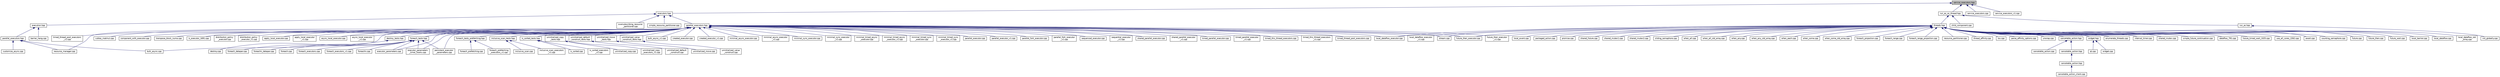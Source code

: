 digraph "service_executors.hpp"
{
  edge [fontname="Helvetica",fontsize="10",labelfontname="Helvetica",labelfontsize="10"];
  node [fontname="Helvetica",fontsize="10",shape=record];
  Node384 [label="service_executors.hpp",height=0.2,width=0.4,color="black", fillcolor="grey75", style="filled", fontcolor="black"];
  Node384 -> Node385 [dir="back",color="midnightblue",fontsize="10",style="solid",fontname="Helvetica"];
  Node385 [label="executors.hpp",height=0.2,width=0.4,color="black", fillcolor="white", style="filled",URL="$d6/d4e/parallel_2executors_8hpp.html"];
  Node385 -> Node386 [dir="back",color="midnightblue",fontsize="10",style="solid",fontname="Helvetica"];
  Node386 [label="oversubscribing_resource\l_partitioner.cpp",height=0.2,width=0.4,color="black", fillcolor="white", style="filled",URL="$dd/dee/oversubscribing__resource__partitioner_8cpp.html"];
  Node385 -> Node387 [dir="back",color="midnightblue",fontsize="10",style="solid",fontname="Helvetica"];
  Node387 [label="simple_resource_partitioner.cpp",height=0.2,width=0.4,color="black", fillcolor="white", style="filled",URL="$d5/df9/simple__resource__partitioner_8cpp.html"];
  Node385 -> Node388 [dir="back",color="midnightblue",fontsize="10",style="solid",fontname="Helvetica"];
  Node388 [label="parallel_executors.hpp",height=0.2,width=0.4,color="black", fillcolor="white", style="filled",URL="$d5/d19/parallel__executors_8hpp.html"];
  Node388 -> Node389 [dir="back",color="midnightblue",fontsize="10",style="solid",fontname="Helvetica"];
  Node389 [label="cublas_matmul.cpp",height=0.2,width=0.4,color="black", fillcolor="white", style="filled",URL="$dd/d84/cublas__matmul_8cpp.html"];
  Node388 -> Node390 [dir="back",color="midnightblue",fontsize="10",style="solid",fontname="Helvetica"];
  Node390 [label="component_with_executor.cpp",height=0.2,width=0.4,color="black", fillcolor="white", style="filled",URL="$d4/d20/component__with__executor_8cpp.html"];
  Node388 -> Node391 [dir="back",color="midnightblue",fontsize="10",style="solid",fontname="Helvetica"];
  Node391 [label="transpose_block_numa.cpp",height=0.2,width=0.4,color="black", fillcolor="white", style="filled",URL="$dd/d3b/transpose__block__numa_8cpp.html"];
  Node388 -> Node392 [dir="back",color="midnightblue",fontsize="10",style="solid",fontname="Helvetica"];
  Node392 [label="stream.cpp",height=0.2,width=0.4,color="black", fillcolor="white", style="filled",URL="$da/d5f/stream_8cpp.html"];
  Node388 -> Node393 [dir="back",color="midnightblue",fontsize="10",style="solid",fontname="Helvetica"];
  Node393 [label="is_executor_1691.cpp",height=0.2,width=0.4,color="black", fillcolor="white", style="filled",URL="$d2/d1e/is__executor__1691_8cpp.html"];
  Node388 -> Node394 [dir="back",color="midnightblue",fontsize="10",style="solid",fontname="Helvetica"];
  Node394 [label="distribution_policy\l_executor.cpp",height=0.2,width=0.4,color="black", fillcolor="white", style="filled",URL="$da/d92/distribution__policy__executor_8cpp.html"];
  Node388 -> Node395 [dir="back",color="midnightblue",fontsize="10",style="solid",fontname="Helvetica"];
  Node395 [label="distribution_policy\l_executor_v1.cpp",height=0.2,width=0.4,color="black", fillcolor="white", style="filled",URL="$dd/d43/distribution__policy__executor__v1_8cpp.html"];
  Node388 -> Node396 [dir="back",color="midnightblue",fontsize="10",style="solid",fontname="Helvetica"];
  Node396 [label="apply_local_executor.cpp",height=0.2,width=0.4,color="black", fillcolor="white", style="filled",URL="$db/d84/apply__local__executor_8cpp.html"];
  Node388 -> Node397 [dir="back",color="midnightblue",fontsize="10",style="solid",fontname="Helvetica"];
  Node397 [label="apply_local_executor\l_v1.cpp",height=0.2,width=0.4,color="black", fillcolor="white", style="filled",URL="$dd/d53/apply__local__executor__v1_8cpp.html"];
  Node388 -> Node398 [dir="back",color="midnightblue",fontsize="10",style="solid",fontname="Helvetica"];
  Node398 [label="async_local_executor.cpp",height=0.2,width=0.4,color="black", fillcolor="white", style="filled",URL="$d4/dce/async__local__executor_8cpp.html"];
  Node388 -> Node399 [dir="back",color="midnightblue",fontsize="10",style="solid",fontname="Helvetica"];
  Node399 [label="async_local_executor\l_v1.cpp",height=0.2,width=0.4,color="black", fillcolor="white", style="filled",URL="$da/d4a/async__local__executor__v1_8cpp.html"];
  Node388 -> Node400 [dir="back",color="midnightblue",fontsize="10",style="solid",fontname="Helvetica"];
  Node400 [label="future_then_executor.cpp",height=0.2,width=0.4,color="black", fillcolor="white", style="filled",URL="$df/dbe/future__then__executor_8cpp.html"];
  Node388 -> Node401 [dir="back",color="midnightblue",fontsize="10",style="solid",fontname="Helvetica"];
  Node401 [label="future_then_executor\l_v1.cpp",height=0.2,width=0.4,color="black", fillcolor="white", style="filled",URL="$de/dc5/future__then__executor__v1_8cpp.html"];
  Node388 -> Node402 [dir="back",color="midnightblue",fontsize="10",style="solid",fontname="Helvetica"];
  Node402 [label="local_dataflow_executor.cpp",height=0.2,width=0.4,color="black", fillcolor="white", style="filled",URL="$d2/d73/local__dataflow__executor_8cpp.html"];
  Node388 -> Node403 [dir="back",color="midnightblue",fontsize="10",style="solid",fontname="Helvetica"];
  Node403 [label="local_dataflow_executor\l_v1.cpp",height=0.2,width=0.4,color="black", fillcolor="white", style="filled",URL="$df/d49/local__dataflow__executor__v1_8cpp.html"];
  Node388 -> Node404 [dir="back",color="midnightblue",fontsize="10",style="solid",fontname="Helvetica"];
  Node404 [label="destroy_tests.hpp",height=0.2,width=0.4,color="black", fillcolor="white", style="filled",URL="$db/d13/destroy__tests_8hpp.html"];
  Node404 -> Node405 [dir="back",color="midnightblue",fontsize="10",style="solid",fontname="Helvetica"];
  Node405 [label="destroy.cpp",height=0.2,width=0.4,color="black", fillcolor="white", style="filled",URL="$dd/d93/destroy_8cpp.html"];
  Node388 -> Node406 [dir="back",color="midnightblue",fontsize="10",style="solid",fontname="Helvetica"];
  Node406 [label="foreach_tests.hpp",height=0.2,width=0.4,color="black", fillcolor="white", style="filled",URL="$d4/d2c/algorithms_2foreach__tests_8hpp.html"];
  Node406 -> Node407 [dir="back",color="midnightblue",fontsize="10",style="solid",fontname="Helvetica"];
  Node407 [label="foreach.cpp",height=0.2,width=0.4,color="black", fillcolor="white", style="filled",URL="$d1/d33/foreach_8cpp.html"];
  Node406 -> Node408 [dir="back",color="midnightblue",fontsize="10",style="solid",fontname="Helvetica"];
  Node408 [label="foreach_executors.cpp",height=0.2,width=0.4,color="black", fillcolor="white", style="filled",URL="$d3/d54/foreach__executors_8cpp.html"];
  Node406 -> Node409 [dir="back",color="midnightblue",fontsize="10",style="solid",fontname="Helvetica"];
  Node409 [label="foreach_executors_v1.cpp",height=0.2,width=0.4,color="black", fillcolor="white", style="filled",URL="$dd/dda/foreach__executors__v1_8cpp.html"];
  Node406 -> Node410 [dir="back",color="midnightblue",fontsize="10",style="solid",fontname="Helvetica"];
  Node410 [label="foreachn.cpp",height=0.2,width=0.4,color="black", fillcolor="white", style="filled",URL="$d3/d1b/foreachn_8cpp.html"];
  Node406 -> Node411 [dir="back",color="midnightblue",fontsize="10",style="solid",fontname="Helvetica"];
  Node411 [label="foreach_datapar.cpp",height=0.2,width=0.4,color="black", fillcolor="white", style="filled",URL="$da/dfb/foreach__datapar_8cpp.html"];
  Node406 -> Node412 [dir="back",color="midnightblue",fontsize="10",style="solid",fontname="Helvetica"];
  Node412 [label="foreachn_datapar.cpp",height=0.2,width=0.4,color="black", fillcolor="white", style="filled",URL="$d3/ddd/foreachn__datapar_8cpp.html"];
  Node406 -> Node413 [dir="back",color="midnightblue",fontsize="10",style="solid",fontname="Helvetica"];
  Node413 [label="executor_parameters.cpp",height=0.2,width=0.4,color="black", fillcolor="white", style="filled",URL="$dc/d90/executor__parameters_8cpp.html"];
  Node406 -> Node414 [dir="back",color="midnightblue",fontsize="10",style="solid",fontname="Helvetica"];
  Node414 [label="executor_parameters\l_timer_hooks.cpp",height=0.2,width=0.4,color="black", fillcolor="white", style="filled",URL="$d4/d85/executor__parameters__timer__hooks_8cpp.html"];
  Node406 -> Node415 [dir="back",color="midnightblue",fontsize="10",style="solid",fontname="Helvetica"];
  Node415 [label="persistent_executor\l_parameters.cpp",height=0.2,width=0.4,color="black", fillcolor="white", style="filled",URL="$db/d9b/persistent__executor__parameters_8cpp.html"];
  Node388 -> Node416 [dir="back",color="midnightblue",fontsize="10",style="solid",fontname="Helvetica"];
  Node416 [label="foreach_tests_prefetching.hpp",height=0.2,width=0.4,color="black", fillcolor="white", style="filled",URL="$de/d0e/foreach__tests__prefetching_8hpp.html"];
  Node416 -> Node417 [dir="back",color="midnightblue",fontsize="10",style="solid",fontname="Helvetica"];
  Node417 [label="foreach_prefetching.cpp",height=0.2,width=0.4,color="black", fillcolor="white", style="filled",URL="$d4/df0/foreach__prefetching_8cpp.html"];
  Node416 -> Node418 [dir="back",color="midnightblue",fontsize="10",style="solid",fontname="Helvetica"];
  Node418 [label="foreach_prefetching\l_executors_v1.cpp",height=0.2,width=0.4,color="black", fillcolor="white", style="filled",URL="$dd/d50/foreach__prefetching__executors__v1_8cpp.html"];
  Node388 -> Node419 [dir="back",color="midnightblue",fontsize="10",style="solid",fontname="Helvetica"];
  Node419 [label="inclusive_scan_tests.hpp",height=0.2,width=0.4,color="black", fillcolor="white", style="filled",URL="$d1/d1e/inclusive__scan__tests_8hpp.html"];
  Node419 -> Node420 [dir="back",color="midnightblue",fontsize="10",style="solid",fontname="Helvetica"];
  Node420 [label="inclusive_scan.cpp",height=0.2,width=0.4,color="black", fillcolor="white", style="filled",URL="$d4/d31/inclusive__scan_8cpp.html"];
  Node419 -> Node421 [dir="back",color="midnightblue",fontsize="10",style="solid",fontname="Helvetica"];
  Node421 [label="inclusive_scan_executors\l_v1.cpp",height=0.2,width=0.4,color="black", fillcolor="white", style="filled",URL="$da/dda/inclusive__scan__executors__v1_8cpp.html"];
  Node388 -> Node422 [dir="back",color="midnightblue",fontsize="10",style="solid",fontname="Helvetica"];
  Node422 [label="is_sorted_tests.hpp",height=0.2,width=0.4,color="black", fillcolor="white", style="filled",URL="$d7/d7f/is__sorted__tests_8hpp.html"];
  Node422 -> Node423 [dir="back",color="midnightblue",fontsize="10",style="solid",fontname="Helvetica"];
  Node423 [label="is_sorted.cpp",height=0.2,width=0.4,color="black", fillcolor="white", style="filled",URL="$df/d8f/is__sorted_8cpp.html"];
  Node422 -> Node424 [dir="back",color="midnightblue",fontsize="10",style="solid",fontname="Helvetica"];
  Node424 [label="is_sorted_executors\l_v1.cpp",height=0.2,width=0.4,color="black", fillcolor="white", style="filled",URL="$d1/d98/is__sorted__executors__v1_8cpp.html"];
  Node388 -> Node425 [dir="back",color="midnightblue",fontsize="10",style="solid",fontname="Helvetica"];
  Node425 [label="uninitialized_copy\l_tests.hpp",height=0.2,width=0.4,color="black", fillcolor="white", style="filled",URL="$d4/dae/uninitialized__copy__tests_8hpp.html"];
  Node425 -> Node426 [dir="back",color="midnightblue",fontsize="10",style="solid",fontname="Helvetica"];
  Node426 [label="uninitialized_copy.cpp",height=0.2,width=0.4,color="black", fillcolor="white", style="filled",URL="$d7/d92/uninitialized__copy_8cpp.html"];
  Node425 -> Node427 [dir="back",color="midnightblue",fontsize="10",style="solid",fontname="Helvetica"];
  Node427 [label="uninitialized_copy\l_executors_v1.cpp",height=0.2,width=0.4,color="black", fillcolor="white", style="filled",URL="$da/d28/uninitialized__copy__executors__v1_8cpp.html"];
  Node388 -> Node428 [dir="back",color="midnightblue",fontsize="10",style="solid",fontname="Helvetica"];
  Node428 [label="uninitialized_default\l_construct_tests.hpp",height=0.2,width=0.4,color="black", fillcolor="white", style="filled",URL="$de/def/uninitialized__default__construct__tests_8hpp.html"];
  Node428 -> Node429 [dir="back",color="midnightblue",fontsize="10",style="solid",fontname="Helvetica"];
  Node429 [label="uninitialized_default\l_construct.cpp",height=0.2,width=0.4,color="black", fillcolor="white", style="filled",URL="$d0/d35/uninitialized__default__construct_8cpp.html"];
  Node388 -> Node430 [dir="back",color="midnightblue",fontsize="10",style="solid",fontname="Helvetica"];
  Node430 [label="uninitialized_move\l_tests.hpp",height=0.2,width=0.4,color="black", fillcolor="white", style="filled",URL="$d4/daa/uninitialized__move__tests_8hpp.html"];
  Node430 -> Node431 [dir="back",color="midnightblue",fontsize="10",style="solid",fontname="Helvetica"];
  Node431 [label="uninitialized_move.cpp",height=0.2,width=0.4,color="black", fillcolor="white", style="filled",URL="$d9/da0/uninitialized__move_8cpp.html"];
  Node388 -> Node432 [dir="back",color="midnightblue",fontsize="10",style="solid",fontname="Helvetica"];
  Node432 [label="uninitialized_value\l_construct_tests.hpp",height=0.2,width=0.4,color="black", fillcolor="white", style="filled",URL="$dc/d40/uninitialized__value__construct__tests_8hpp.html"];
  Node432 -> Node433 [dir="back",color="midnightblue",fontsize="10",style="solid",fontname="Helvetica"];
  Node433 [label="uninitialized_value\l_construct.cpp",height=0.2,width=0.4,color="black", fillcolor="white", style="filled",URL="$de/d0f/uninitialized__value__construct_8cpp.html"];
  Node388 -> Node434 [dir="back",color="midnightblue",fontsize="10",style="solid",fontname="Helvetica"];
  Node434 [label="bulk_async.cpp",height=0.2,width=0.4,color="black", fillcolor="white", style="filled",URL="$d2/d56/bulk__async_8cpp.html"];
  Node388 -> Node435 [dir="back",color="midnightblue",fontsize="10",style="solid",fontname="Helvetica"];
  Node435 [label="bulk_async_v1.cpp",height=0.2,width=0.4,color="black", fillcolor="white", style="filled",URL="$d5/d1d/bulk__async__v1_8cpp.html"];
  Node388 -> Node436 [dir="back",color="midnightblue",fontsize="10",style="solid",fontname="Helvetica"];
  Node436 [label="created_executor.cpp",height=0.2,width=0.4,color="black", fillcolor="white", style="filled",URL="$d9/dca/created__executor_8cpp.html"];
  Node388 -> Node437 [dir="back",color="midnightblue",fontsize="10",style="solid",fontname="Helvetica"];
  Node437 [label="created_executor_v1.cpp",height=0.2,width=0.4,color="black", fillcolor="white", style="filled",URL="$de/ddd/created__executor__v1_8cpp.html"];
  Node388 -> Node413 [dir="back",color="midnightblue",fontsize="10",style="solid",fontname="Helvetica"];
  Node388 -> Node414 [dir="back",color="midnightblue",fontsize="10",style="solid",fontname="Helvetica"];
  Node388 -> Node438 [dir="back",color="midnightblue",fontsize="10",style="solid",fontname="Helvetica"];
  Node438 [label="minimal_async_executor.cpp",height=0.2,width=0.4,color="black", fillcolor="white", style="filled",URL="$d8/d83/minimal__async__executor_8cpp.html"];
  Node388 -> Node439 [dir="back",color="midnightblue",fontsize="10",style="solid",fontname="Helvetica"];
  Node439 [label="minimal_async_executor\l_v1.cpp",height=0.2,width=0.4,color="black", fillcolor="white", style="filled",URL="$d3/d41/minimal__async__executor__v1_8cpp.html"];
  Node388 -> Node440 [dir="back",color="midnightblue",fontsize="10",style="solid",fontname="Helvetica"];
  Node440 [label="minimal_sync_executor.cpp",height=0.2,width=0.4,color="black", fillcolor="white", style="filled",URL="$d3/ded/minimal__sync__executor_8cpp.html"];
  Node388 -> Node441 [dir="back",color="midnightblue",fontsize="10",style="solid",fontname="Helvetica"];
  Node441 [label="minimal_sync_executor\l_v1.cpp",height=0.2,width=0.4,color="black", fillcolor="white", style="filled",URL="$d8/d5e/minimal__sync__executor__v1_8cpp.html"];
  Node388 -> Node442 [dir="back",color="midnightblue",fontsize="10",style="solid",fontname="Helvetica"];
  Node442 [label="minimal_timed_async\l_executor.cpp",height=0.2,width=0.4,color="black", fillcolor="white", style="filled",URL="$d7/de3/minimal__timed__async__executor_8cpp.html"];
  Node388 -> Node443 [dir="back",color="midnightblue",fontsize="10",style="solid",fontname="Helvetica"];
  Node443 [label="minimal_timed_async\l_executor_v1.cpp",height=0.2,width=0.4,color="black", fillcolor="white", style="filled",URL="$dc/d41/minimal__timed__async__executor__v1_8cpp.html"];
  Node388 -> Node444 [dir="back",color="midnightblue",fontsize="10",style="solid",fontname="Helvetica"];
  Node444 [label="minimal_timed_sync\l_executor.cpp",height=0.2,width=0.4,color="black", fillcolor="white", style="filled",URL="$d0/dc2/minimal__timed__sync__executor_8cpp.html"];
  Node388 -> Node445 [dir="back",color="midnightblue",fontsize="10",style="solid",fontname="Helvetica"];
  Node445 [label="minimal_timed_sync\l_executor_v1.cpp",height=0.2,width=0.4,color="black", fillcolor="white", style="filled",URL="$d8/db4/minimal__timed__sync__executor__v1_8cpp.html"];
  Node388 -> Node446 [dir="back",color="midnightblue",fontsize="10",style="solid",fontname="Helvetica"];
  Node446 [label="parallel_executor.cpp",height=0.2,width=0.4,color="black", fillcolor="white", style="filled",URL="$de/d9d/parallel__executor_8cpp.html"];
  Node388 -> Node447 [dir="back",color="midnightblue",fontsize="10",style="solid",fontname="Helvetica"];
  Node447 [label="parallel_executor_v1.cpp",height=0.2,width=0.4,color="black", fillcolor="white", style="filled",URL="$d4/db4/parallel__executor__v1_8cpp.html"];
  Node388 -> Node448 [dir="back",color="midnightblue",fontsize="10",style="solid",fontname="Helvetica"];
  Node448 [label="parallel_fork_executor.cpp",height=0.2,width=0.4,color="black", fillcolor="white", style="filled",URL="$d3/d7a/parallel__fork__executor_8cpp.html"];
  Node388 -> Node449 [dir="back",color="midnightblue",fontsize="10",style="solid",fontname="Helvetica"];
  Node449 [label="parallel_fork_executor\l_v1.cpp",height=0.2,width=0.4,color="black", fillcolor="white", style="filled",URL="$d2/d6e/parallel__fork__executor__v1_8cpp.html"];
  Node388 -> Node415 [dir="back",color="midnightblue",fontsize="10",style="solid",fontname="Helvetica"];
  Node388 -> Node450 [dir="back",color="midnightblue",fontsize="10",style="solid",fontname="Helvetica"];
  Node450 [label="sequenced_executor.cpp",height=0.2,width=0.4,color="black", fillcolor="white", style="filled",URL="$db/d8b/sequenced__executor_8cpp.html"];
  Node388 -> Node451 [dir="back",color="midnightblue",fontsize="10",style="solid",fontname="Helvetica"];
  Node451 [label="sequential_executor\l_v1.cpp",height=0.2,width=0.4,color="black", fillcolor="white", style="filled",URL="$dc/d59/sequential__executor__v1_8cpp.html"];
  Node388 -> Node452 [dir="back",color="midnightblue",fontsize="10",style="solid",fontname="Helvetica"];
  Node452 [label="shared_parallel_executor.cpp",height=0.2,width=0.4,color="black", fillcolor="white", style="filled",URL="$d9/d62/shared__parallel__executor_8cpp.html"];
  Node388 -> Node453 [dir="back",color="midnightblue",fontsize="10",style="solid",fontname="Helvetica"];
  Node453 [label="shared_parallel_executor\l_v1.cpp",height=0.2,width=0.4,color="black", fillcolor="white", style="filled",URL="$d3/d6f/shared__parallel__executor__v1_8cpp.html"];
  Node388 -> Node454 [dir="back",color="midnightblue",fontsize="10",style="solid",fontname="Helvetica"];
  Node454 [label="timed_parallel_executor.cpp",height=0.2,width=0.4,color="black", fillcolor="white", style="filled",URL="$d6/d72/timed__parallel__executor_8cpp.html"];
  Node388 -> Node455 [dir="back",color="midnightblue",fontsize="10",style="solid",fontname="Helvetica"];
  Node455 [label="timed_parallel_executor\l_v1.cpp",height=0.2,width=0.4,color="black", fillcolor="white", style="filled",URL="$d7/dd1/timed__parallel__executor__v1_8cpp.html"];
  Node388 -> Node456 [dir="back",color="midnightblue",fontsize="10",style="solid",fontname="Helvetica"];
  Node456 [label="timed_this_thread_executors.cpp",height=0.2,width=0.4,color="black", fillcolor="white", style="filled",URL="$dc/dc3/timed__this__thread__executors_8cpp.html"];
  Node388 -> Node457 [dir="back",color="midnightblue",fontsize="10",style="solid",fontname="Helvetica"];
  Node457 [label="timed_this_thread_executors\l_v1.cpp",height=0.2,width=0.4,color="black", fillcolor="white", style="filled",URL="$d2/d52/timed__this__thread__executors__v1_8cpp.html"];
  Node388 -> Node458 [dir="back",color="midnightblue",fontsize="10",style="solid",fontname="Helvetica"];
  Node458 [label="timed_thread_pool_executors.cpp",height=0.2,width=0.4,color="black", fillcolor="white", style="filled",URL="$d7/d74/timed__thread__pool__executors_8cpp.html"];
  Node388 -> Node459 [dir="back",color="midnightblue",fontsize="10",style="solid",fontname="Helvetica"];
  Node459 [label="timed_thread_pool_executors\l_v1.cpp",height=0.2,width=0.4,color="black", fillcolor="white", style="filled",URL="$dd/d64/timed__thread__pool__executors__v1_8cpp.html"];
  Node388 -> Node460 [dir="back",color="midnightblue",fontsize="10",style="solid",fontname="Helvetica"];
  Node460 [label="resource_manager.cpp",height=0.2,width=0.4,color="black", fillcolor="white", style="filled",URL="$d8/d2f/tests_2unit_2threads_2resource__manager_8cpp.html"];
  Node385 -> Node461 [dir="back",color="midnightblue",fontsize="10",style="solid",fontname="Helvetica"];
  Node461 [label="execution.hpp",height=0.2,width=0.4,color="black", fillcolor="white", style="filled",URL="$d7/d7f/execution_8hpp.html"];
  Node461 -> Node462 [dir="back",color="midnightblue",fontsize="10",style="solid",fontname="Helvetica"];
  Node462 [label="parallel_execution.hpp",height=0.2,width=0.4,color="black", fillcolor="white", style="filled",URL="$dd/d31/parallel__execution_8hpp.html"];
  Node462 -> Node463 [dir="back",color="midnightblue",fontsize="10",style="solid",fontname="Helvetica"];
  Node463 [label="customize_async.cpp",height=0.2,width=0.4,color="black", fillcolor="white", style="filled",URL="$d0/d82/customize__async_8cpp.html"];
  Node462 -> Node434 [dir="back",color="midnightblue",fontsize="10",style="solid",fontname="Helvetica"];
  Node462 -> Node460 [dir="back",color="midnightblue",fontsize="10",style="solid",fontname="Helvetica"];
  Node461 -> Node464 [dir="back",color="midnightblue",fontsize="10",style="solid",fontname="Helvetica"];
  Node464 [label="barrier_hang.cpp",height=0.2,width=0.4,color="black", fillcolor="white", style="filled",URL="$dd/d8b/barrier__hang_8cpp.html"];
  Node384 -> Node465 [dir="back",color="midnightblue",fontsize="10",style="solid",fontname="Helvetica"];
  Node465 [label="run_as_os_thread.hpp",height=0.2,width=0.4,color="black", fillcolor="white", style="filled",URL="$dc/d43/run__as__os__thread_8hpp.html"];
  Node465 -> Node466 [dir="back",color="midnightblue",fontsize="10",style="solid",fontname="Helvetica"];
  Node466 [label="run_as.hpp",height=0.2,width=0.4,color="black", fillcolor="white", style="filled",URL="$da/d84/run__as_8hpp.html"];
  Node466 -> Node467 [dir="back",color="midnightblue",fontsize="10",style="solid",fontname="Helvetica"];
  Node467 [label="init_globally.cpp",height=0.2,width=0.4,color="black", fillcolor="white", style="filled",URL="$d6/dad/init__globally_8cpp.html"];
  Node465 -> Node468 [dir="back",color="midnightblue",fontsize="10",style="solid",fontname="Helvetica"];
  Node468 [label="threads.hpp",height=0.2,width=0.4,color="black", fillcolor="white", style="filled",URL="$d8/df1/threads_8hpp.html"];
  Node468 -> Node469 [dir="back",color="midnightblue",fontsize="10",style="solid",fontname="Helvetica"];
  Node469 [label="cancelable_action.hpp",height=0.2,width=0.4,color="black", fillcolor="white", style="filled",URL="$d5/d4d/server_2cancelable__action_8hpp.html"];
  Node469 -> Node470 [dir="back",color="midnightblue",fontsize="10",style="solid",fontname="Helvetica"];
  Node470 [label="cancelable_action.cpp",height=0.2,width=0.4,color="black", fillcolor="white", style="filled",URL="$d5/d0c/cancelable__action_8cpp.html"];
  Node469 -> Node471 [dir="back",color="midnightblue",fontsize="10",style="solid",fontname="Helvetica"];
  Node471 [label="cancelable_action.hpp",height=0.2,width=0.4,color="black", fillcolor="white", style="filled",URL="$d0/da3/stubs_2cancelable__action_8hpp.html"];
  Node471 -> Node472 [dir="back",color="midnightblue",fontsize="10",style="solid",fontname="Helvetica"];
  Node472 [label="cancelable_action.hpp",height=0.2,width=0.4,color="black", fillcolor="white", style="filled",URL="$d6/d28/cancelable__action_8hpp.html"];
  Node472 -> Node473 [dir="back",color="midnightblue",fontsize="10",style="solid",fontname="Helvetica"];
  Node473 [label="cancelable_action_client.cpp",height=0.2,width=0.4,color="black", fillcolor="white", style="filled",URL="$d1/db8/cancelable__action__client_8cpp.html"];
  Node468 -> Node474 [dir="back",color="midnightblue",fontsize="10",style="solid",fontname="Helvetica"];
  Node474 [label="widget.hpp",height=0.2,width=0.4,color="black", fillcolor="white", style="filled",URL="$d8/d24/widget_8hpp.html"];
  Node474 -> Node475 [dir="back",color="midnightblue",fontsize="10",style="solid",fontname="Helvetica"];
  Node475 [label="qt.cpp",height=0.2,width=0.4,color="black", fillcolor="white", style="filled",URL="$df/d90/qt_8cpp.html"];
  Node474 -> Node476 [dir="back",color="midnightblue",fontsize="10",style="solid",fontname="Helvetica"];
  Node476 [label="widget.cpp",height=0.2,width=0.4,color="black", fillcolor="white", style="filled",URL="$da/d15/widget_8cpp.html"];
  Node468 -> Node477 [dir="back",color="midnightblue",fontsize="10",style="solid",fontname="Helvetica"];
  Node477 [label="enumerate_threads.cpp",height=0.2,width=0.4,color="black", fillcolor="white", style="filled",URL="$d3/dd4/enumerate__threads_8cpp.html"];
  Node468 -> Node478 [dir="back",color="midnightblue",fontsize="10",style="solid",fontname="Helvetica"];
  Node478 [label="interval_timer.cpp",height=0.2,width=0.4,color="black", fillcolor="white", style="filled",URL="$de/df1/examples_2quickstart_2interval__timer_8cpp.html"];
  Node468 -> Node479 [dir="back",color="midnightblue",fontsize="10",style="solid",fontname="Helvetica"];
  Node479 [label="shared_mutex.cpp",height=0.2,width=0.4,color="black", fillcolor="white", style="filled",URL="$da/d0b/shared__mutex_8cpp.html"];
  Node468 -> Node480 [dir="back",color="midnightblue",fontsize="10",style="solid",fontname="Helvetica"];
  Node480 [label="simple_future_continuation.cpp",height=0.2,width=0.4,color="black", fillcolor="white", style="filled",URL="$d8/d3c/simple__future__continuation_8cpp.html"];
  Node468 -> Node392 [dir="back",color="midnightblue",fontsize="10",style="solid",fontname="Helvetica"];
  Node468 -> Node481 [dir="back",color="midnightblue",fontsize="10",style="solid",fontname="Helvetica"];
  Node481 [label="dataflow_791.cpp",height=0.2,width=0.4,color="black", fillcolor="white", style="filled",URL="$d6/da1/dataflow__791_8cpp.html"];
  Node468 -> Node482 [dir="back",color="midnightblue",fontsize="10",style="solid",fontname="Helvetica"];
  Node482 [label="future_timed_wait_1025.cpp",height=0.2,width=0.4,color="black", fillcolor="white", style="filled",URL="$de/d7d/future__timed__wait__1025_8cpp.html"];
  Node468 -> Node483 [dir="back",color="midnightblue",fontsize="10",style="solid",fontname="Helvetica"];
  Node483 [label="use_all_cores_2262.cpp",height=0.2,width=0.4,color="black", fillcolor="white", style="filled",URL="$d2/d10/use__all__cores__2262_8cpp.html"];
  Node468 -> Node484 [dir="back",color="midnightblue",fontsize="10",style="solid",fontname="Helvetica"];
  Node484 [label="await.cpp",height=0.2,width=0.4,color="black", fillcolor="white", style="filled",URL="$d6/d41/await_8cpp.html"];
  Node468 -> Node485 [dir="back",color="midnightblue",fontsize="10",style="solid",fontname="Helvetica"];
  Node485 [label="counting_semaphore.cpp",height=0.2,width=0.4,color="black", fillcolor="white", style="filled",URL="$df/de9/counting__semaphore_8cpp.html"];
  Node468 -> Node486 [dir="back",color="midnightblue",fontsize="10",style="solid",fontname="Helvetica"];
  Node486 [label="future.cpp",height=0.2,width=0.4,color="black", fillcolor="white", style="filled",URL="$d6/d4d/future_8cpp.html"];
  Node468 -> Node487 [dir="back",color="midnightblue",fontsize="10",style="solid",fontname="Helvetica"];
  Node487 [label="future_then.cpp",height=0.2,width=0.4,color="black", fillcolor="white", style="filled",URL="$df/da5/future__then_8cpp.html"];
  Node468 -> Node400 [dir="back",color="midnightblue",fontsize="10",style="solid",fontname="Helvetica"];
  Node468 -> Node401 [dir="back",color="midnightblue",fontsize="10",style="solid",fontname="Helvetica"];
  Node468 -> Node488 [dir="back",color="midnightblue",fontsize="10",style="solid",fontname="Helvetica"];
  Node488 [label="future_wait.cpp",height=0.2,width=0.4,color="black", fillcolor="white", style="filled",URL="$d6/d2f/future__wait_8cpp.html"];
  Node468 -> Node489 [dir="back",color="midnightblue",fontsize="10",style="solid",fontname="Helvetica"];
  Node489 [label="local_barrier.cpp",height=0.2,width=0.4,color="black", fillcolor="white", style="filled",URL="$d2/db4/tests_2unit_2lcos_2local__barrier_8cpp.html"];
  Node468 -> Node490 [dir="back",color="midnightblue",fontsize="10",style="solid",fontname="Helvetica"];
  Node490 [label="local_dataflow.cpp",height=0.2,width=0.4,color="black", fillcolor="white", style="filled",URL="$d9/d92/local__dataflow_8cpp.html"];
  Node468 -> Node402 [dir="back",color="midnightblue",fontsize="10",style="solid",fontname="Helvetica"];
  Node468 -> Node403 [dir="back",color="midnightblue",fontsize="10",style="solid",fontname="Helvetica"];
  Node468 -> Node491 [dir="back",color="midnightblue",fontsize="10",style="solid",fontname="Helvetica"];
  Node491 [label="local_dataflow_std\l_array.cpp",height=0.2,width=0.4,color="black", fillcolor="white", style="filled",URL="$db/dcb/local__dataflow__std__array_8cpp.html"];
  Node468 -> Node492 [dir="back",color="midnightblue",fontsize="10",style="solid",fontname="Helvetica"];
  Node492 [label="local_event.cpp",height=0.2,width=0.4,color="black", fillcolor="white", style="filled",URL="$df/d9a/local__event_8cpp.html"];
  Node468 -> Node493 [dir="back",color="midnightblue",fontsize="10",style="solid",fontname="Helvetica"];
  Node493 [label="packaged_action.cpp",height=0.2,width=0.4,color="black", fillcolor="white", style="filled",URL="$d3/d63/packaged__action_8cpp.html"];
  Node468 -> Node494 [dir="back",color="midnightblue",fontsize="10",style="solid",fontname="Helvetica"];
  Node494 [label="promise.cpp",height=0.2,width=0.4,color="black", fillcolor="white", style="filled",URL="$d1/d4f/tests_2unit_2lcos_2promise_8cpp.html"];
  Node468 -> Node495 [dir="back",color="midnightblue",fontsize="10",style="solid",fontname="Helvetica"];
  Node495 [label="shared_future.cpp",height=0.2,width=0.4,color="black", fillcolor="white", style="filled",URL="$d3/d69/shared__future_8cpp.html"];
  Node468 -> Node496 [dir="back",color="midnightblue",fontsize="10",style="solid",fontname="Helvetica"];
  Node496 [label="shared_mutex1.cpp",height=0.2,width=0.4,color="black", fillcolor="white", style="filled",URL="$d8/d57/shared__mutex1_8cpp.html"];
  Node468 -> Node497 [dir="back",color="midnightblue",fontsize="10",style="solid",fontname="Helvetica"];
  Node497 [label="shared_mutex2.cpp",height=0.2,width=0.4,color="black", fillcolor="white", style="filled",URL="$d1/d40/shared__mutex2_8cpp.html"];
  Node468 -> Node498 [dir="back",color="midnightblue",fontsize="10",style="solid",fontname="Helvetica"];
  Node498 [label="sliding_semaphore.cpp",height=0.2,width=0.4,color="black", fillcolor="white", style="filled",URL="$d2/d38/sliding__semaphore_8cpp.html"];
  Node468 -> Node499 [dir="back",color="midnightblue",fontsize="10",style="solid",fontname="Helvetica"];
  Node499 [label="when_all.cpp",height=0.2,width=0.4,color="black", fillcolor="white", style="filled",URL="$da/d18/when__all_8cpp.html"];
  Node468 -> Node500 [dir="back",color="midnightblue",fontsize="10",style="solid",fontname="Helvetica"];
  Node500 [label="when_all_std_array.cpp",height=0.2,width=0.4,color="black", fillcolor="white", style="filled",URL="$d0/dfc/when__all__std__array_8cpp.html"];
  Node468 -> Node501 [dir="back",color="midnightblue",fontsize="10",style="solid",fontname="Helvetica"];
  Node501 [label="when_any.cpp",height=0.2,width=0.4,color="black", fillcolor="white", style="filled",URL="$d7/d30/when__any_8cpp.html"];
  Node468 -> Node502 [dir="back",color="midnightblue",fontsize="10",style="solid",fontname="Helvetica"];
  Node502 [label="when_any_std_array.cpp",height=0.2,width=0.4,color="black", fillcolor="white", style="filled",URL="$d3/d3d/when__any__std__array_8cpp.html"];
  Node468 -> Node503 [dir="back",color="midnightblue",fontsize="10",style="solid",fontname="Helvetica"];
  Node503 [label="when_each.cpp",height=0.2,width=0.4,color="black", fillcolor="white", style="filled",URL="$d0/d95/when__each_8cpp.html"];
  Node468 -> Node504 [dir="back",color="midnightblue",fontsize="10",style="solid",fontname="Helvetica"];
  Node504 [label="when_some.cpp",height=0.2,width=0.4,color="black", fillcolor="white", style="filled",URL="$dc/d48/when__some_8cpp.html"];
  Node468 -> Node505 [dir="back",color="midnightblue",fontsize="10",style="solid",fontname="Helvetica"];
  Node505 [label="when_some_std_array.cpp",height=0.2,width=0.4,color="black", fillcolor="white", style="filled",URL="$df/d4d/when__some__std__array_8cpp.html"];
  Node468 -> Node506 [dir="back",color="midnightblue",fontsize="10",style="solid",fontname="Helvetica"];
  Node506 [label="foreach_projection.cpp",height=0.2,width=0.4,color="black", fillcolor="white", style="filled",URL="$d3/d3e/foreach__projection_8cpp.html"];
  Node468 -> Node507 [dir="back",color="midnightblue",fontsize="10",style="solid",fontname="Helvetica"];
  Node507 [label="foreach_range.cpp",height=0.2,width=0.4,color="black", fillcolor="white", style="filled",URL="$d1/d8e/foreach__range_8cpp.html"];
  Node468 -> Node508 [dir="back",color="midnightblue",fontsize="10",style="solid",fontname="Helvetica"];
  Node508 [label="foreach_range_projection.cpp",height=0.2,width=0.4,color="black", fillcolor="white", style="filled",URL="$d6/d56/foreach__range__projection_8cpp.html"];
  Node468 -> Node509 [dir="back",color="midnightblue",fontsize="10",style="solid",fontname="Helvetica"];
  Node509 [label="resource_partitioner.cpp",height=0.2,width=0.4,color="black", fillcolor="white", style="filled",URL="$d8/dd8/resource__partitioner_8cpp.html"];
  Node468 -> Node510 [dir="back",color="midnightblue",fontsize="10",style="solid",fontname="Helvetica"];
  Node510 [label="thread_affinity.cpp",height=0.2,width=0.4,color="black", fillcolor="white", style="filled",URL="$da/dce/thread__affinity_8cpp.html"];
  Node468 -> Node511 [dir="back",color="midnightblue",fontsize="10",style="solid",fontname="Helvetica"];
  Node511 [label="tss.cpp",height=0.2,width=0.4,color="black", fillcolor="white", style="filled",URL="$dc/d69/tests_2unit_2threads_2tss_8cpp.html"];
  Node468 -> Node512 [dir="back",color="midnightblue",fontsize="10",style="solid",fontname="Helvetica"];
  Node512 [label="parse_affinity_options.cpp",height=0.2,width=0.4,color="black", fillcolor="white", style="filled",URL="$d2/db7/tests_2unit_2util_2parse__affinity__options_8cpp.html"];
  Node468 -> Node513 [dir="back",color="midnightblue",fontsize="10",style="solid",fontname="Helvetica"];
  Node513 [label="unwrap.cpp",height=0.2,width=0.4,color="black", fillcolor="white", style="filled",URL="$df/d62/unwrap_8cpp.html"];
  Node465 -> Node514 [dir="back",color="midnightblue",fontsize="10",style="solid",fontname="Helvetica"];
  Node514 [label="child_component.cpp",height=0.2,width=0.4,color="black", fillcolor="white", style="filled",URL="$df/dd7/child__component_8cpp.html"];
  Node384 -> Node515 [dir="back",color="midnightblue",fontsize="10",style="solid",fontname="Helvetica"];
  Node515 [label="service_executors.cpp",height=0.2,width=0.4,color="black", fillcolor="white", style="filled",URL="$d2/d42/service__executors_8cpp.html"];
  Node384 -> Node516 [dir="back",color="midnightblue",fontsize="10",style="solid",fontname="Helvetica"];
  Node516 [label="service_executors_v1.cpp",height=0.2,width=0.4,color="black", fillcolor="white", style="filled",URL="$db/d31/service__executors__v1_8cpp.html"];
}
